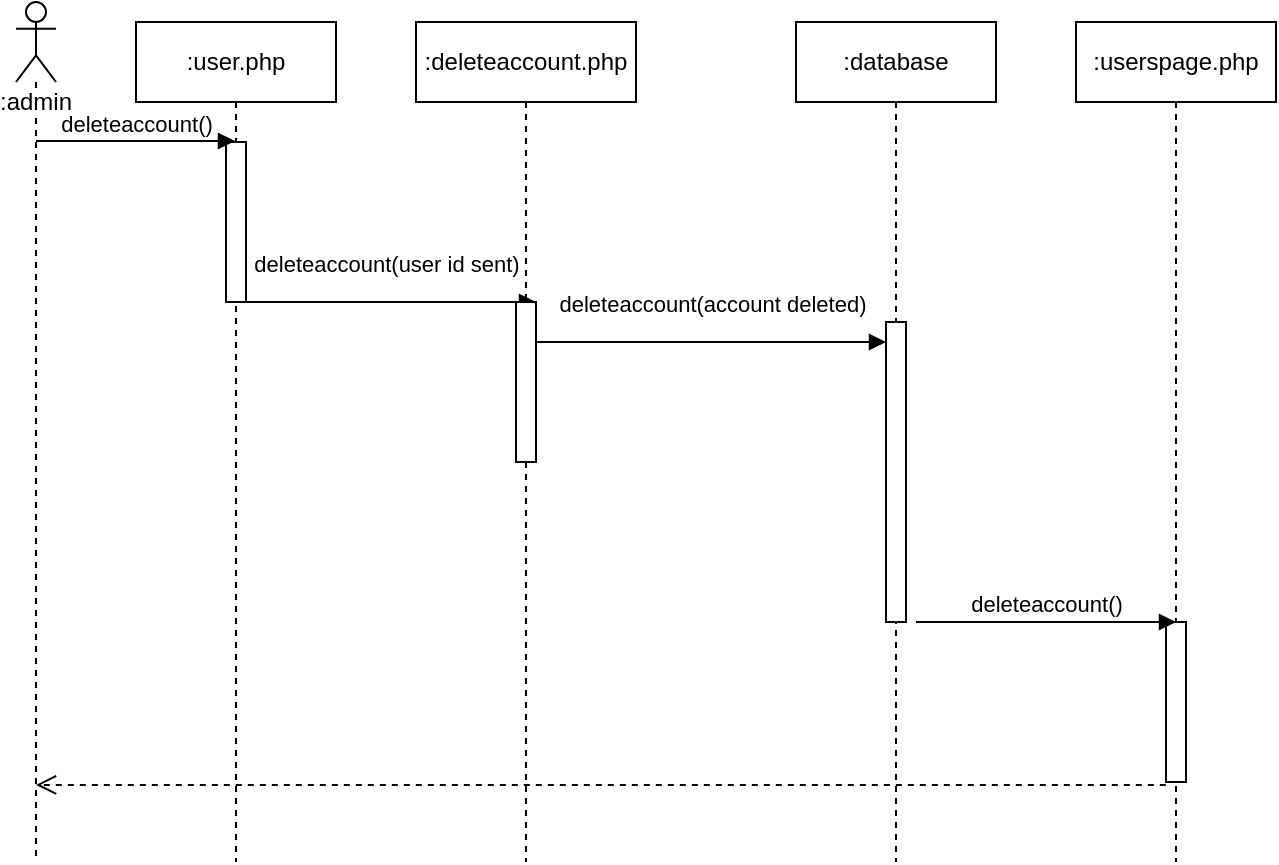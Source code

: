 <mxfile version="12.9.2" type="device"><diagram id="K2Pg-9jmGcMEe008lZu2" name="Page-1"><mxGraphModel dx="677" dy="340" grid="1" gridSize="10" guides="1" tooltips="1" connect="1" arrows="1" fold="1" page="1" pageScale="1" pageWidth="850" pageHeight="1100" math="0" shadow="0"><root><mxCell id="0"/><mxCell id="1" parent="0"/><mxCell id="jJiorkQjYRHBd4zHcqeX-2" value=":user.php" style="shape=umlLifeline;perimeter=lifelinePerimeter;whiteSpace=wrap;html=1;container=1;collapsible=0;recursiveResize=0;outlineConnect=0;" parent="1" vertex="1"><mxGeometry x="100" y="180" width="100" height="420" as="geometry"/></mxCell><mxCell id="jJiorkQjYRHBd4zHcqeX-3" value="" style="html=1;points=[];perimeter=orthogonalPerimeter;" parent="jJiorkQjYRHBd4zHcqeX-2" vertex="1"><mxGeometry x="45" y="60" width="10" height="80" as="geometry"/></mxCell><mxCell id="jJiorkQjYRHBd4zHcqeX-6" value="deleteaccount(user id sent)" style="html=1;verticalAlign=bottom;endArrow=block;" parent="1" edge="1"><mxGeometry x="0.003" y="10" width="80" relative="1" as="geometry"><mxPoint x="150" y="320" as="sourcePoint"/><mxPoint x="300" y="320" as="targetPoint"/><mxPoint as="offset"/></mxGeometry></mxCell><mxCell id="jJiorkQjYRHBd4zHcqeX-7" value=":database" style="shape=umlLifeline;perimeter=lifelinePerimeter;whiteSpace=wrap;html=1;container=1;collapsible=0;recursiveResize=0;outlineConnect=0;" parent="1" vertex="1"><mxGeometry x="430" y="180" width="100" height="420" as="geometry"/></mxCell><mxCell id="jJiorkQjYRHBd4zHcqeX-8" value="" style="html=1;points=[];perimeter=orthogonalPerimeter;" parent="jJiorkQjYRHBd4zHcqeX-7" vertex="1"><mxGeometry x="45" y="150" width="10" height="150" as="geometry"/></mxCell><mxCell id="sAKPTVHZXo_-ZY-7BK-h-1" value=":userspage.php" style="shape=umlLifeline;perimeter=lifelinePerimeter;whiteSpace=wrap;html=1;container=1;collapsible=0;recursiveResize=0;outlineConnect=0;" parent="1" vertex="1"><mxGeometry x="570" y="180" width="100" height="420" as="geometry"/></mxCell><mxCell id="sAKPTVHZXo_-ZY-7BK-h-2" value="" style="html=1;points=[];perimeter=orthogonalPerimeter;" parent="sAKPTVHZXo_-ZY-7BK-h-1" vertex="1"><mxGeometry x="45" y="300" width="10" height="80" as="geometry"/></mxCell><mxCell id="sAKPTVHZXo_-ZY-7BK-h-3" value="deleteaccount()" style="html=1;verticalAlign=bottom;endArrow=block;entryX=0.5;entryY=0;entryDx=0;entryDy=0;entryPerimeter=0;" parent="1" edge="1" target="sAKPTVHZXo_-ZY-7BK-h-2"><mxGeometry width="80" relative="1" as="geometry"><mxPoint x="490" y="480" as="sourcePoint"/><mxPoint x="610" y="480" as="targetPoint"/><mxPoint as="offset"/></mxGeometry></mxCell><mxCell id="TgcQXo2MdmckM574tthW-1" value=":deleteaccount.php" style="shape=umlLifeline;perimeter=lifelinePerimeter;whiteSpace=wrap;html=1;container=1;collapsible=0;recursiveResize=0;outlineConnect=0;" parent="1" vertex="1"><mxGeometry x="240" y="180" width="110" height="420" as="geometry"/></mxCell><mxCell id="TgcQXo2MdmckM574tthW-3" value="" style="html=1;points=[];perimeter=orthogonalPerimeter;" parent="TgcQXo2MdmckM574tthW-1" vertex="1"><mxGeometry x="50" y="140" width="10" height="80" as="geometry"/></mxCell><mxCell id="TgcQXo2MdmckM574tthW-4" value=":admin" style="shape=umlLifeline;participant=umlActor;perimeter=lifelinePerimeter;whiteSpace=wrap;html=1;container=1;collapsible=0;recursiveResize=0;verticalAlign=top;spacingTop=36;labelBackgroundColor=#ffffff;outlineConnect=0;" parent="1" vertex="1"><mxGeometry x="40" y="170" width="20" height="430" as="geometry"/></mxCell><mxCell id="TgcQXo2MdmckM574tthW-6" value="deleteaccount()" style="html=1;verticalAlign=bottom;endArrow=block;" parent="1" target="jJiorkQjYRHBd4zHcqeX-2" edge="1"><mxGeometry x="0.005" width="80" relative="1" as="geometry"><mxPoint x="50" y="239.5" as="sourcePoint"/><mxPoint x="200" y="239.5" as="targetPoint"/><mxPoint as="offset"/></mxGeometry></mxCell><mxCell id="KEWRSXDuJfIEe7Aw-mT--4" value="deleteaccount(account deleted)" style="html=1;verticalAlign=bottom;endArrow=block;" parent="1" edge="1" target="jJiorkQjYRHBd4zHcqeX-8"><mxGeometry x="0.003" y="10" width="80" relative="1" as="geometry"><mxPoint x="300" y="340" as="sourcePoint"/><mxPoint x="450" y="340" as="targetPoint"/><mxPoint as="offset"/></mxGeometry></mxCell><mxCell id="KEWRSXDuJfIEe7Aw-mT--5" value="" style="html=1;verticalAlign=bottom;endArrow=open;dashed=1;endSize=8;exitX=-0.01;exitY=1.018;exitDx=0;exitDy=0;exitPerimeter=0;" parent="1" target="TgcQXo2MdmckM574tthW-4" edge="1" source="sAKPTVHZXo_-ZY-7BK-h-2"><mxGeometry relative="1" as="geometry"><mxPoint x="590" y="560" as="sourcePoint"/><mxPoint x="510" y="560" as="targetPoint"/></mxGeometry></mxCell></root></mxGraphModel></diagram></mxfile>